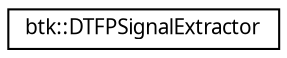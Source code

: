 digraph G
{
  edge [fontname="FreeSans.ttf",fontsize="10",labelfontname="FreeSans.ttf",labelfontsize="10"];
  node [fontname="FreeSans.ttf",fontsize="10",shape=record];
  rankdir=LR;
  Node1 [label="btk::DTFPSignalExtractor",height=0.2,width=0.4,color="black", fillcolor="white", style="filled",URL="$classbtk_1_1_d_t_f_p_signal_extractor.html"];
}
